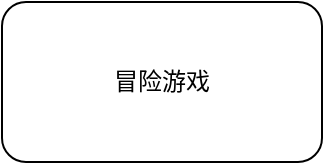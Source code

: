 <mxfile version="21.3.3" type="github">
  <diagram name="第 1 页" id="aRjkrkx04nFPwPtJWc-Z">
    <mxGraphModel dx="1379" dy="796" grid="1" gridSize="10" guides="1" tooltips="1" connect="1" arrows="1" fold="1" page="1" pageScale="1" pageWidth="827" pageHeight="1169" math="0" shadow="0">
      <root>
        <mxCell id="0" />
        <mxCell id="1" parent="0" />
        <mxCell id="ePBo5jLX5i88A5dwLomp-1" value="冒险游戏" style="rounded=1;whiteSpace=wrap;html=1;" vertex="1" parent="1">
          <mxGeometry x="160" y="80" width="160" height="80" as="geometry" />
        </mxCell>
      </root>
    </mxGraphModel>
  </diagram>
</mxfile>
